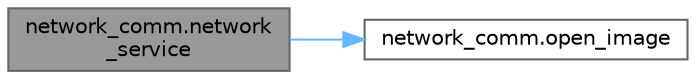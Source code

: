 digraph "network_comm.network_service"
{
 // LATEX_PDF_SIZE
  bgcolor="transparent";
  edge [fontname=Helvetica,fontsize=10,labelfontname=Helvetica,labelfontsize=10];
  node [fontname=Helvetica,fontsize=10,shape=box,height=0.2,width=0.4];
  rankdir="LR";
  Node1 [id="Node000001",label="network_comm.network\l_service",height=0.2,width=0.4,color="gray40", fillcolor="grey60", style="filled", fontcolor="black",tooltip="TCP-Server & Client für Nachrichten- und Bildübertragung."];
  Node1 -> Node2 [id="edge1_Node000001_Node000002",color="steelblue1",style="solid",tooltip=" "];
  Node2 [id="Node000002",label="network_comm.open_image",height=0.2,width=0.4,color="grey40", fillcolor="white", style="filled",URL="$namespacenetwork__comm.html#aa9dc672b0eb035901c4c6fa48584e1be",tooltip=" "];
}
